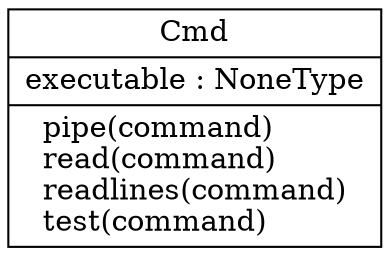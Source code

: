 digraph "classes_22" {
rankdir=BT
charset="utf-8"
"authors.Cmd" [color="black", fontcolor="black", label=<{Cmd|executable : NoneType<br ALIGN="LEFT"/>|pipe(command)<br ALIGN="LEFT"/>read(command)<br ALIGN="LEFT"/>readlines(command)<br ALIGN="LEFT"/>test(command)<br ALIGN="LEFT"/>}>, shape="record", style="solid"];
}
